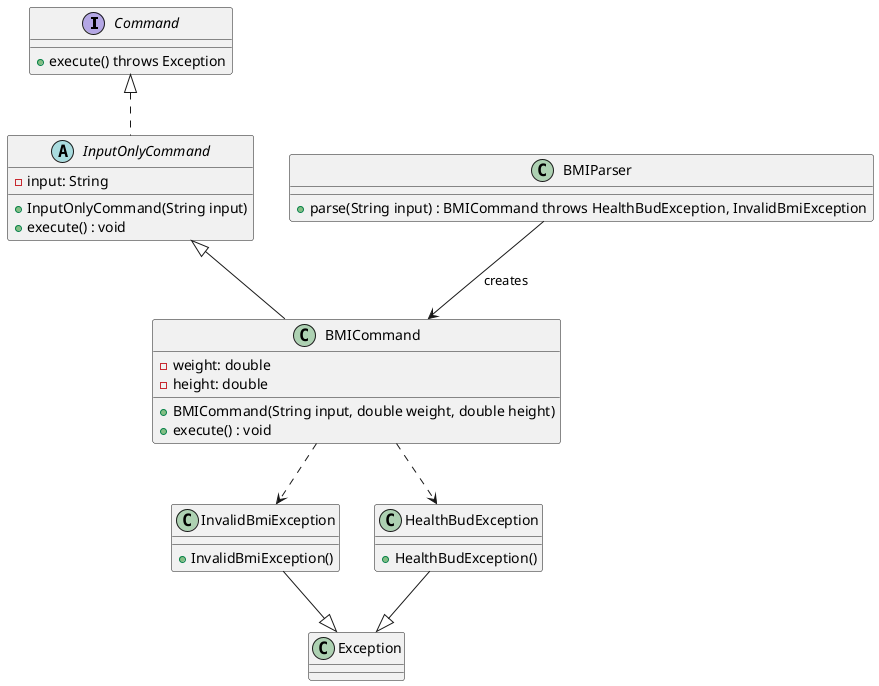 @startuml
'https://plantuml.com/class-diagram

interface Command {
    +execute() throws Exception
}

' An abstract class implementing the Command interface
abstract class InputOnlyCommand {
    -input: String
    +InputOnlyCommand(String input)
    +execute() : void
}

Command <|.. InputOnlyCommand

' BMICommand extends the abstract InputOnlyCommand
class BMICommand {
    -weight: double
    -height: double
    +BMICommand(String input, double weight, double height)
    +execute() : void
}

InputOnlyCommand <|-- BMICommand

' BMIParser responsible for creating BMICommand objects
class BMIParser {
    +parse(String input) : BMICommand throws HealthBudException, InvalidBmiException
}

' Custom exceptions
class InvalidBmiException {
    +InvalidBmiException()
}

class HealthBudException {
    +HealthBudException()
}

' Both exceptions extend the standard Exception class
InvalidBmiException --|> Exception
HealthBudException --|> Exception

' Parser creates BMICommand
BMIParser --> BMICommand : creates

' BMICommand may throw or be associated with these exceptions
BMICommand ..> InvalidBmiException
BMICommand ..> HealthBudException

@enduml
